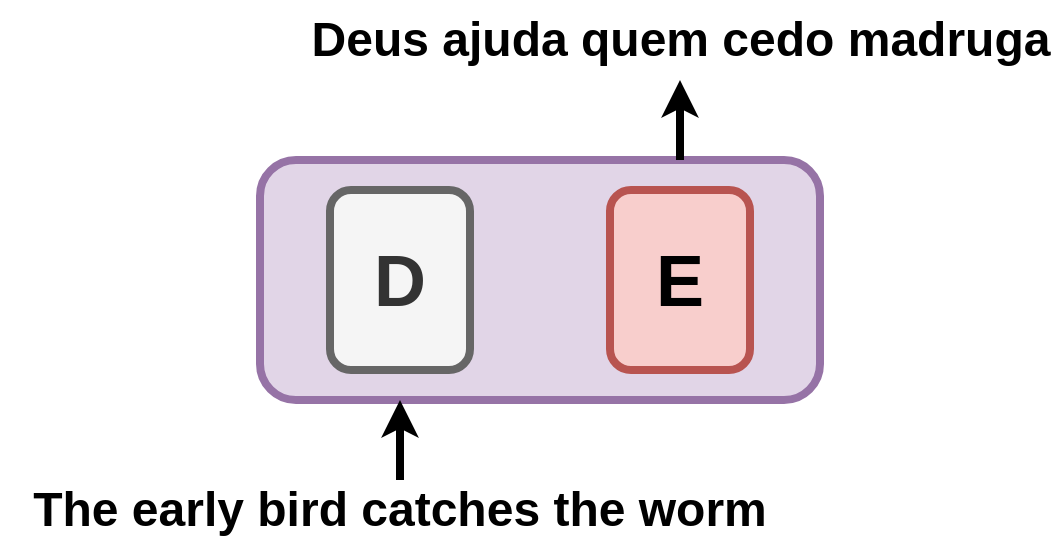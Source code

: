 <mxfile version="24.6.5" type="github">
  <diagram id="C5RBs43oDa-KdzZeNtuy" name="Page-1">
    <mxGraphModel dx="1196" dy="705" grid="1" gridSize="10" guides="1" tooltips="1" connect="1" arrows="1" fold="1" page="1" pageScale="1" pageWidth="827" pageHeight="1169" math="0" shadow="0">
      <root>
        <mxCell id="WIyWlLk6GJQsqaUBKTNV-0" />
        <mxCell id="WIyWlLk6GJQsqaUBKTNV-1" parent="WIyWlLk6GJQsqaUBKTNV-0" />
        <mxCell id="WIyWlLk6GJQsqaUBKTNV-12" value="" style="rounded=1;whiteSpace=wrap;html=1;fontSize=36;glass=0;strokeWidth=4;shadow=0;fillColor=#e1d5e7;strokeColor=#9673a6;" parent="WIyWlLk6GJQsqaUBKTNV-1" vertex="1">
          <mxGeometry x="160" y="120" width="280" height="120" as="geometry" />
        </mxCell>
        <mxCell id="KoZQiZl2t65kUEEerSjX-1" style="edgeStyle=orthogonalEdgeStyle;rounded=0;orthogonalLoop=1;jettySize=auto;html=1;strokeWidth=4;entryX=0.25;entryY=1;entryDx=0;entryDy=0;" edge="1" parent="WIyWlLk6GJQsqaUBKTNV-1" source="KoZQiZl2t65kUEEerSjX-0" target="WIyWlLk6GJQsqaUBKTNV-12">
          <mxGeometry relative="1" as="geometry" />
        </mxCell>
        <mxCell id="KoZQiZl2t65kUEEerSjX-0" value="The early bird catches the worm" style="text;html=1;align=center;verticalAlign=middle;whiteSpace=wrap;rounded=0;fontStyle=1;fontSize=24;strokeWidth=4;" vertex="1" parent="WIyWlLk6GJQsqaUBKTNV-1">
          <mxGeometry x="30" y="280" width="400" height="30" as="geometry" />
        </mxCell>
        <mxCell id="KoZQiZl2t65kUEEerSjX-6" style="edgeStyle=orthogonalEdgeStyle;rounded=0;orthogonalLoop=1;jettySize=auto;html=1;exitX=0.75;exitY=0;exitDx=0;exitDy=0;fontStyle=1;fontSize=13;strokeWidth=4;" edge="1" parent="WIyWlLk6GJQsqaUBKTNV-1" source="WIyWlLk6GJQsqaUBKTNV-12" target="KoZQiZl2t65kUEEerSjX-7">
          <mxGeometry relative="1" as="geometry">
            <mxPoint x="370.26" y="70.18" as="targetPoint" />
          </mxGeometry>
        </mxCell>
        <mxCell id="KoZQiZl2t65kUEEerSjX-7" value="Deus ajuda quem cedo madruga" style="text;html=1;align=center;verticalAlign=middle;resizable=0;points=[];autosize=1;strokeColor=none;fillColor=none;fontSize=24;fontStyle=1" vertex="1" parent="WIyWlLk6GJQsqaUBKTNV-1">
          <mxGeometry x="185" y="40" width="370" height="40" as="geometry" />
        </mxCell>
        <mxCell id="KoZQiZl2t65kUEEerSjX-8" value="D" style="rounded=1;whiteSpace=wrap;html=1;fillColor=#f5f5f5;fontColor=#333333;strokeColor=#666666;strokeWidth=4;fontSize=36;fontStyle=1" vertex="1" parent="WIyWlLk6GJQsqaUBKTNV-1">
          <mxGeometry x="195" y="135" width="70" height="90" as="geometry" />
        </mxCell>
        <mxCell id="KoZQiZl2t65kUEEerSjX-9" value="E" style="rounded=1;whiteSpace=wrap;html=1;fillColor=#f8cecc;strokeColor=#b85450;strokeWidth=4;fontSize=36;fontStyle=1" vertex="1" parent="WIyWlLk6GJQsqaUBKTNV-1">
          <mxGeometry x="335" y="135" width="70" height="90" as="geometry" />
        </mxCell>
      </root>
    </mxGraphModel>
  </diagram>
</mxfile>
